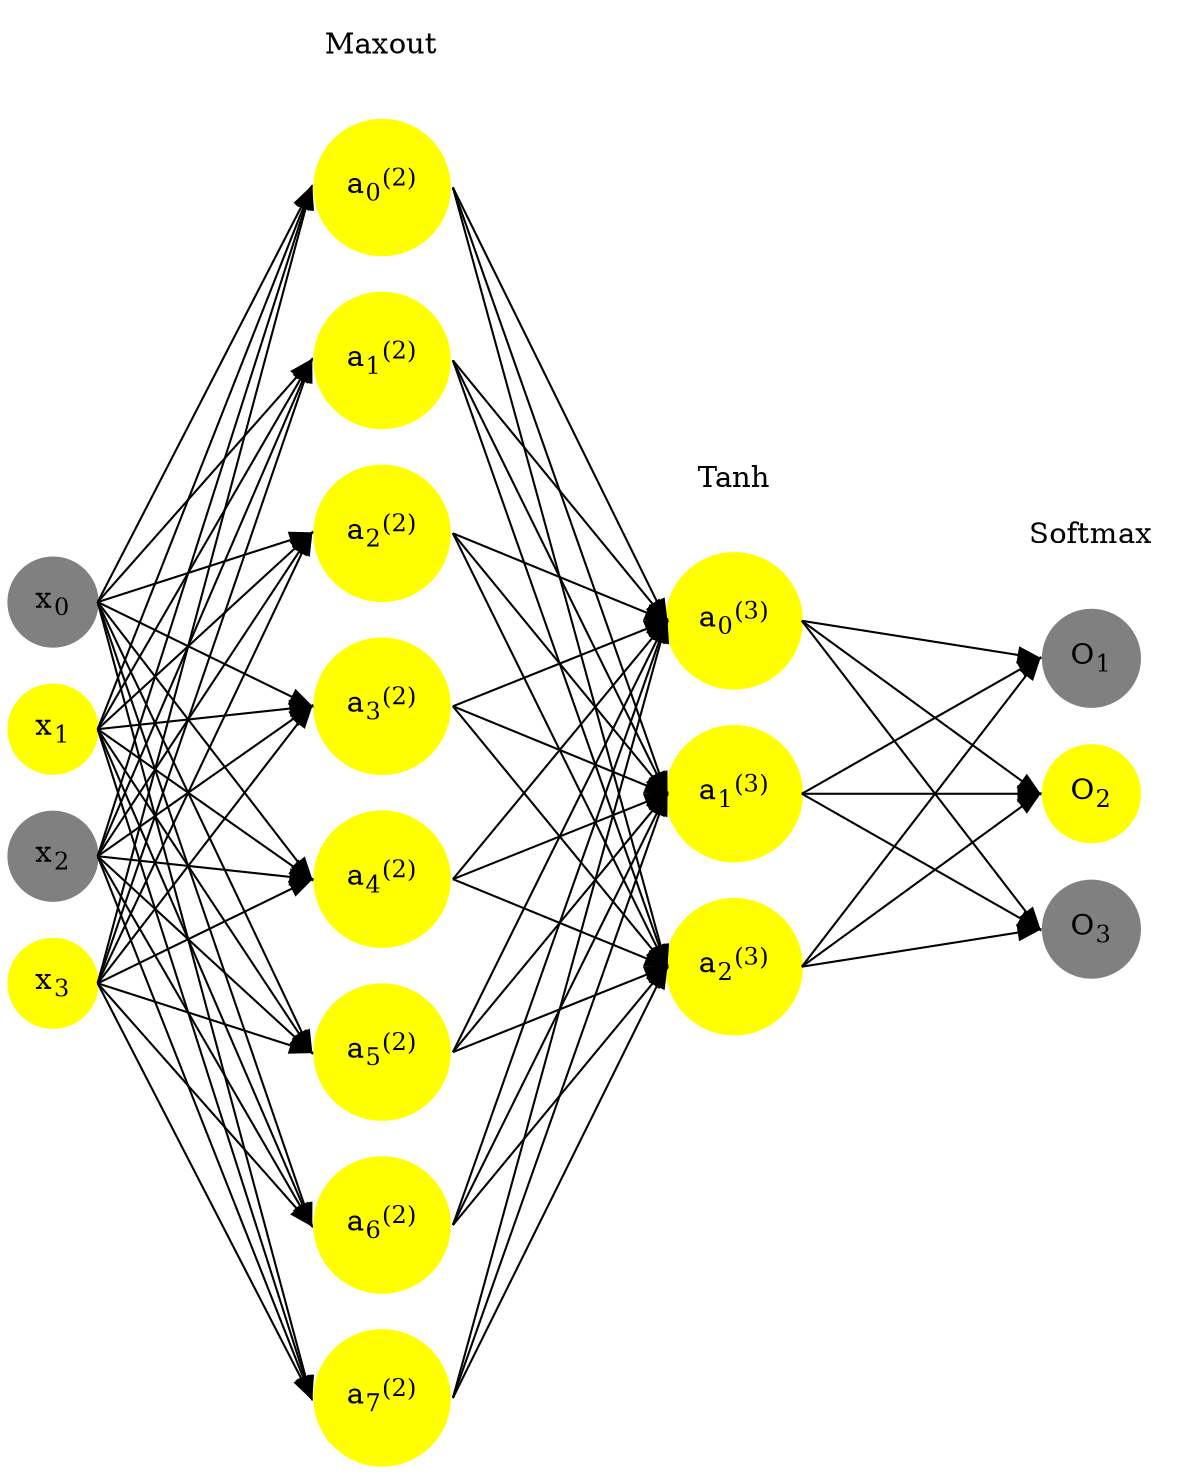 digraph G {
	rankdir = LR;
	splines=false;
	edge[style=invis];
	ranksep= 1.4;
	{
	node [shape=circle, color="0.1667, 0.0, 0.5", style=filled, fillcolor="0.1667, 0.0, 0.5"];
	x0 [label=<x<sub>0</sub>>];
	}
	{
	node [shape=circle, color="0.1667, 1.0, 1.0", style=filled, fillcolor="0.1667, 1.0, 1.0"];
	x1 [label=<x<sub>1</sub>>];
	}
	{
	node [shape=circle, color="0.1667, 0.0, 0.5", style=filled, fillcolor="0.1667, 0.0, 0.5"];
	x2 [label=<x<sub>2</sub>>];
	}
	{
	node [shape=circle, color="0.1667, 1.0, 1.0", style=filled, fillcolor="0.1667, 1.0, 1.0"];
	x3 [label=<x<sub>3</sub>>];
	}
	{
	node [shape=circle, color="0.1667, 1.703489, 1.351745", style=filled, fillcolor="0.1667, 1.703489, 1.351745"];
	a02 [label=<a<sub>0</sub><sup>(2)</sup>>];
	}
	{
	node [shape=circle, color="0.1667, 1.703489, 1.351745", style=filled, fillcolor="0.1667, 1.703489, 1.351745"];
	a12 [label=<a<sub>1</sub><sup>(2)</sup>>];
	}
	{
	node [shape=circle, color="0.1667, 1.703489, 1.351745", style=filled, fillcolor="0.1667, 1.703489, 1.351745"];
	a22 [label=<a<sub>2</sub><sup>(2)</sup>>];
	}
	{
	node [shape=circle, color="0.1667, 5.279302, 3.139651", style=filled, fillcolor="0.1667, 5.279302, 3.139651"];
	a32 [label=<a<sub>3</sub><sup>(2)</sup>>];
	}
	{
	node [shape=circle, color="0.1667, 5.279302, 3.139651", style=filled, fillcolor="0.1667, 5.279302, 3.139651"];
	a42 [label=<a<sub>4</sub><sup>(2)</sup>>];
	}
	{
	node [shape=circle, color="0.1667, 5.737575, 3.368787", style=filled, fillcolor="0.1667, 5.737575, 3.368787"];
	a52 [label=<a<sub>5</sub><sup>(2)</sup>>];
	}
	{
	node [shape=circle, color="0.1667, 5.737575, 3.368787", style=filled, fillcolor="0.1667, 5.737575, 3.368787"];
	a62 [label=<a<sub>6</sub><sup>(2)</sup>>];
	}
	{
	node [shape=circle, color="0.1667, 5.737575, 3.368787", style=filled, fillcolor="0.1667, 5.737575, 3.368787"];
	a72 [label=<a<sub>7</sub><sup>(2)</sup>>];
	}
	{
	node [shape=circle, color="0.1667, 0.999999, 1.000000", style=filled, fillcolor="0.1667, 0.999999, 1.000000"];
	a03 [label=<a<sub>0</sub><sup>(3)</sup>>];
	}
	{
	node [shape=circle, color="0.1667, 1.000000, 1.000000", style=filled, fillcolor="0.1667, 1.000000, 1.000000"];
	a13 [label=<a<sub>1</sub><sup>(3)</sup>>];
	}
	{
	node [shape=circle, color="0.1667, 0.999996, 0.999998", style=filled, fillcolor="0.1667, 0.999996, 0.999998"];
	a23 [label=<a<sub>2</sub><sup>(3)</sup>>];
	}
	{
	node [shape=circle, color="0.1667, 0.0, 0.5", style=filled, fillcolor="0.1667, 0.0, 0.5"];
	O1 [label=<O<sub>1</sub>>];
	}
	{
	node [shape=circle, color="0.1667, 1.0, 1.0", style=filled, fillcolor="0.1667, 1.0, 1.0"];
	O2 [label=<O<sub>2</sub>>];
	}
	{
	node [shape=circle, color="0.1667, 0.0, 0.5", style=filled, fillcolor="0.1667, 0.0, 0.5"];
	O3 [label=<O<sub>3</sub>>];
	}
	{
	rank=same;
	x0->x1->x2->x3;
	}
	{
	rank=same;
	a02->a12->a22->a32->a42->a52->a62->a72;
	}
	{
	rank=same;
	a03->a13->a23;
	}
	{
	rank=same;
	O1->O2->O3;
	}
	l1 [shape=plaintext,label="Maxout"];
	l1->a02;
	{rank=same; l1;a02};
	l2 [shape=plaintext,label="Tanh"];
	l2->a03;
	{rank=same; l2;a03};
	l3 [shape=plaintext,label="Softmax"];
	l3->O1;
	{rank=same; l3;O1};
edge[style=solid, tailport=e, headport=w];
	{x0;x1;x2;x3} -> {a02;a12;a22;a32;a42;a52;a62;a72};
	{a02;a12;a22;a32;a42;a52;a62;a72} -> {a03;a13;a23};
	{a03;a13;a23} -> {O1,O2,O3};
}